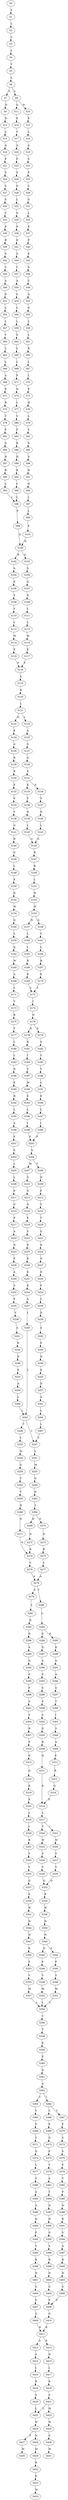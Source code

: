 strict digraph  {
	S0 -> S1 [ label = S ];
	S1 -> S2 [ label = L ];
	S2 -> S3 [ label = L ];
	S3 -> S4 [ label = L ];
	S4 -> S5 [ label = V ];
	S5 -> S6 [ label = L ];
	S6 -> S7 [ label = G ];
	S6 -> S8 [ label = S ];
	S7 -> S9 [ label = D ];
	S8 -> S10 [ label = N ];
	S8 -> S11 [ label = G ];
	S9 -> S12 [ label = D ];
	S10 -> S13 [ label = E ];
	S11 -> S14 [ label = E ];
	S12 -> S15 [ label = L ];
	S13 -> S16 [ label = L ];
	S14 -> S17 [ label = V ];
	S15 -> S18 [ label = A ];
	S16 -> S19 [ label = A ];
	S17 -> S20 [ label = A ];
	S18 -> S21 [ label = P ];
	S19 -> S22 [ label = S ];
	S20 -> S23 [ label = P ];
	S21 -> S24 [ label = S ];
	S22 -> S25 [ label = P ];
	S23 -> S26 [ label = S ];
	S24 -> S27 [ label = S ];
	S25 -> S28 [ label = C ];
	S26 -> S29 [ label = G ];
	S27 -> S30 [ label = P ];
	S28 -> S31 [ label = G ];
	S29 -> S32 [ label = L ];
	S30 -> S33 [ label = V ];
	S31 -> S34 [ label = L ];
	S32 -> S35 [ label = Q ];
	S33 -> S36 [ label = P ];
	S34 -> S37 [ label = E ];
	S35 -> S38 [ label = P ];
	S36 -> S39 [ label = R ];
	S37 -> S40 [ label = P ];
	S38 -> S41 [ label = D ];
	S39 -> S42 [ label = G ];
	S40 -> S43 [ label = E ];
	S41 -> S44 [ label = A ];
	S42 -> S45 [ label = C ];
	S43 -> S46 [ label = A ];
	S44 -> S47 [ label = C ];
	S45 -> S48 [ label = A ];
	S46 -> S49 [ label = C ];
	S47 -> S50 [ label = A ];
	S48 -> S51 [ label = D ];
	S49 -> S52 [ label = A ];
	S50 -> S53 [ label = S ];
	S51 -> S54 [ label = L ];
	S52 -> S55 [ label = G ];
	S53 -> S56 [ label = L ];
	S54 -> S57 [ label = L ];
	S55 -> S58 [ label = L ];
	S56 -> S59 [ label = L ];
	S57 -> S60 [ label = T ];
	S58 -> S61 [ label = L ];
	S59 -> S62 [ label = S ];
	S60 -> S63 [ label = L ];
	S61 -> S64 [ label = R ];
	S62 -> S65 [ label = L ];
	S63 -> S66 [ label = L ];
	S64 -> S67 [ label = L ];
	S65 -> S68 [ label = L ];
	S66 -> S69 [ label = A ];
	S67 -> S70 [ label = L ];
	S68 -> S71 [ label = P ];
	S69 -> S72 [ label = E ];
	S70 -> S73 [ label = P ];
	S71 -> S74 [ label = Q ];
	S72 -> S75 [ label = R ];
	S73 -> S76 [ label = H ];
	S74 -> S77 [ label = L ];
	S75 -> S78 [ label = V ];
	S76 -> S79 [ label = L ];
	S77 -> S80 [ label = V ];
	S78 -> S81 [ label = P ];
	S79 -> S82 [ label = V ];
	S80 -> S83 [ label = P ];
	S81 -> S84 [ label = G ];
	S82 -> S85 [ label = A ];
	S83 -> S86 [ label = K ];
	S84 -> S87 [ label = H ];
	S85 -> S88 [ label = S ];
	S86 -> S89 [ label = H ];
	S87 -> S90 [ label = R ];
	S88 -> S91 [ label = H ];
	S89 -> S92 [ label = R ];
	S90 -> S93 [ label = L ];
	S91 -> S94 [ label = Q ];
	S92 -> S95 [ label = L ];
	S93 -> S96 [ label = L ];
	S94 -> S97 [ label = L ];
	S95 -> S96 [ label = L ];
	S96 -> S98 [ label = P ];
	S97 -> S99 [ label = L ];
	S98 -> S100 [ label = Q ];
	S99 -> S101 [ label = P ];
	S100 -> S102 [ label = R ];
	S100 -> S103 [ label = Q ];
	S101 -> S100 [ label = Q ];
	S102 -> S104 [ label = A ];
	S103 -> S105 [ label = S ];
	S104 -> S106 [ label = E ];
	S105 -> S107 [ label = Q ];
	S106 -> S108 [ label = S ];
	S107 -> S109 [ label = G ];
	S108 -> S110 [ label = V ];
	S109 -> S111 [ label = I ];
	S110 -> S112 [ label = L ];
	S111 -> S113 [ label = L ];
	S112 -> S114 [ label = M ];
	S113 -> S115 [ label = M ];
	S114 -> S116 [ label = E ];
	S115 -> S117 [ label = E ];
	S116 -> S118 [ label = F ];
	S117 -> S118 [ label = F ];
	S118 -> S119 [ label = L ];
	S119 -> S120 [ label = K ];
	S120 -> S121 [ label = L ];
	S121 -> S122 [ label = Q ];
	S121 -> S123 [ label = L ];
	S122 -> S124 [ label = E ];
	S123 -> S125 [ label = A ];
	S124 -> S126 [ label = A ];
	S125 -> S127 [ label = G ];
	S126 -> S128 [ label = R ];
	S127 -> S129 [ label = Q ];
	S128 -> S130 [ label = R ];
	S129 -> S131 [ label = S ];
	S130 -> S132 [ label = E ];
	S131 -> S133 [ label = E ];
	S131 -> S134 [ label = D ];
	S132 -> S135 [ label = E ];
	S133 -> S136 [ label = S ];
	S134 -> S137 [ label = S ];
	S135 -> S138 [ label = V ];
	S136 -> S139 [ label = D ];
	S137 -> S140 [ label = D ];
	S138 -> S141 [ label = G ];
	S139 -> S142 [ label = L ];
	S140 -> S143 [ label = L ];
	S141 -> S144 [ label = D ];
	S142 -> S145 [ label = G ];
	S143 -> S145 [ label = G ];
	S144 -> S146 [ label = G ];
	S145 -> S147 [ label = R ];
	S146 -> S148 [ label = L ];
	S147 -> S149 [ label = R ];
	S148 -> S150 [ label = E ];
	S149 -> S151 [ label = L ];
	S150 -> S152 [ label = D ];
	S151 -> S153 [ label = H ];
	S152 -> S154 [ label = W ];
	S153 -> S155 [ label = W ];
	S154 -> S156 [ label = Q ];
	S155 -> S157 [ label = H ];
	S155 -> S158 [ label = Q ];
	S156 -> S159 [ label = L ];
	S157 -> S160 [ label = L ];
	S158 -> S161 [ label = V ];
	S159 -> S162 [ label = Q ];
	S160 -> S163 [ label = L ];
	S161 -> S164 [ label = L ];
	S162 -> S165 [ label = W ];
	S163 -> S166 [ label = R ];
	S164 -> S167 [ label = R ];
	S165 -> S168 [ label = A ];
	S166 -> S169 [ label = E ];
	S167 -> S170 [ label = E ];
	S168 -> S171 [ label = L ];
	S169 -> S172 [ label = L ];
	S170 -> S172 [ label = L ];
	S171 -> S173 [ label = V ];
	S172 -> S174 [ label = I ];
	S173 -> S175 [ label = R ];
	S174 -> S176 [ label = N ];
	S175 -> S177 [ label = T ];
	S176 -> S178 [ label = K ];
	S176 -> S179 [ label = E ];
	S177 -> S180 [ label = L ];
	S178 -> S181 [ label = R ];
	S179 -> S182 [ label = S ];
	S180 -> S183 [ label = L ];
	S181 -> S184 [ label = I ];
	S182 -> S185 [ label = V ];
	S183 -> S186 [ label = D ];
	S184 -> S187 [ label = V ];
	S185 -> S188 [ label = V ];
	S186 -> S189 [ label = E ];
	S187 -> S190 [ label = M ];
	S188 -> S191 [ label = L ];
	S189 -> S192 [ label = R ];
	S190 -> S193 [ label = E ];
	S191 -> S194 [ label = E ];
	S192 -> S195 [ label = L ];
	S193 -> S196 [ label = L ];
	S194 -> S197 [ label = L ];
	S195 -> S198 [ label = A ];
	S196 -> S199 [ label = I ];
	S197 -> S200 [ label = I ];
	S198 -> S201 [ label = F ];
	S199 -> S202 [ label = P ];
	S200 -> S202 [ label = P ];
	S201 -> S203 [ label = E ];
	S202 -> S204 [ label = G ];
	S203 -> S205 [ label = L ];
	S204 -> S206 [ label = V ];
	S204 -> S207 [ label = M ];
	S205 -> S208 [ label = L ];
	S206 -> S209 [ label = N ];
	S207 -> S210 [ label = G ];
	S208 -> S211 [ label = P ];
	S209 -> S212 [ label = P ];
	S210 -> S213 [ label = G ];
	S211 -> S214 [ label = G ];
	S212 -> S215 [ label = V ];
	S213 -> S216 [ label = Q ];
	S214 -> S217 [ label = P ];
	S215 -> S218 [ label = T ];
	S216 -> S219 [ label = E ];
	S217 -> S220 [ label = A ];
	S218 -> S221 [ label = G ];
	S219 -> S222 [ label = S ];
	S220 -> S223 [ label = N ];
	S221 -> S224 [ label = D ];
	S222 -> S225 [ label = P ];
	S223 -> S226 [ label = P ];
	S224 -> S227 [ label = G ];
	S225 -> S228 [ label = R ];
	S226 -> S229 [ label = A ];
	S227 -> S230 [ label = D ];
	S228 -> S231 [ label = E ];
	S229 -> S232 [ label = S ];
	S230 -> S233 [ label = P ];
	S231 -> S234 [ label = E ];
	S232 -> S235 [ label = P ];
	S233 -> S236 [ label = C ];
	S234 -> S237 [ label = A ];
	S235 -> S238 [ label = V ];
	S236 -> S239 [ label = D ];
	S237 -> S240 [ label = L ];
	S238 -> S241 [ label = A ];
	S239 -> S242 [ label = S ];
	S240 -> S243 [ label = L ];
	S241 -> S244 [ label = H ];
	S242 -> S245 [ label = P ];
	S243 -> S246 [ label = T ];
	S243 -> S247 [ label = C ];
	S244 -> S248 [ label = D ];
	S245 -> S249 [ label = Q ];
	S246 -> S250 [ label = L ];
	S247 -> S251 [ label = L ];
	S248 -> S252 [ label = E ];
	S249 -> S253 [ label = E ];
	S250 -> S254 [ label = M ];
	S251 -> S255 [ label = M ];
	S252 -> S256 [ label = A ];
	S253 -> S257 [ label = D ];
	S254 -> S258 [ label = Q ];
	S255 -> S259 [ label = Q ];
	S256 -> S260 [ label = L ];
	S257 -> S261 [ label = A ];
	S258 -> S262 [ label = Y ];
	S259 -> S263 [ label = D ];
	S260 -> S243 [ label = L ];
	S261 -> S264 [ label = L ];
	S262 -> S265 [ label = T ];
	S263 -> S266 [ label = T ];
	S264 -> S267 [ label = L ];
	S265 -> S268 [ label = H ];
	S266 -> S269 [ label = H ];
	S266 -> S270 [ label = N ];
	S267 -> S247 [ label = C ];
	S268 -> S271 [ label = N ];
	S269 -> S272 [ label = N ];
	S270 -> S273 [ label = N ];
	S271 -> S274 [ label = R ];
	S272 -> S274 [ label = R ];
	S273 -> S275 [ label = R ];
	S274 -> S276 [ label = V ];
	S275 -> S277 [ label = V ];
	S276 -> S278 [ label = A ];
	S277 -> S278 [ label = A ];
	S278 -> S279 [ label = S ];
	S278 -> S280 [ label = T ];
	S279 -> S281 [ label = L ];
	S280 -> S282 [ label = L ];
	S281 -> S283 [ label = D ];
	S282 -> S284 [ label = D ];
	S282 -> S285 [ label = E ];
	S283 -> S286 [ label = D ];
	S284 -> S287 [ label = D ];
	S285 -> S288 [ label = D ];
	S286 -> S289 [ label = A ];
	S287 -> S290 [ label = S ];
	S288 -> S291 [ label = A ];
	S289 -> S292 [ label = G ];
	S290 -> S293 [ label = S ];
	S291 -> S294 [ label = A ];
	S292 -> S295 [ label = G ];
	S293 -> S296 [ label = S ];
	S294 -> S297 [ label = G ];
	S295 -> S298 [ label = P ];
	S296 -> S299 [ label = S ];
	S297 -> S300 [ label = T ];
	S298 -> S301 [ label = A ];
	S299 -> S302 [ label = S ];
	S300 -> S303 [ label = I ];
	S301 -> S304 [ label = V ];
	S302 -> S305 [ label = E ];
	S303 -> S306 [ label = S ];
	S304 -> S307 [ label = R ];
	S305 -> S308 [ label = R ];
	S306 -> S309 [ label = A ];
	S307 -> S310 [ label = P ];
	S308 -> S311 [ label = Q ];
	S309 -> S312 [ label = E ];
	S310 -> S313 [ label = G ];
	S311 -> S314 [ label = E ];
	S312 -> S315 [ label = R ];
	S313 -> S316 [ label = Q ];
	S314 -> S317 [ label = L ];
	S315 -> S318 [ label = Q ];
	S316 -> S319 [ label = R ];
	S317 -> S320 [ label = V ];
	S317 -> S321 [ label = I ];
	S318 -> S314 [ label = E ];
	S319 -> S322 [ label = E ];
	S320 -> S323 [ label = W ];
	S321 -> S324 [ label = W ];
	S322 -> S325 [ label = L ];
	S323 -> S326 [ label = S ];
	S324 -> S327 [ label = S ];
	S325 -> S328 [ label = I ];
	S326 -> S329 [ label = V ];
	S327 -> S330 [ label = V ];
	S328 -> S331 [ label = R ];
	S329 -> S332 [ label = Q ];
	S330 -> S332 [ label = Q ];
	S331 -> S333 [ label = V ];
	S332 -> S334 [ label = R ];
	S333 -> S335 [ label = V ];
	S334 -> S336 [ label = W ];
	S335 -> S337 [ label = Q ];
	S336 -> S338 [ label = H ];
	S337 -> S339 [ label = S ];
	S338 -> S340 [ label = N ];
	S339 -> S341 [ label = W ];
	S340 -> S342 [ label = E ];
	S340 -> S343 [ label = Q ];
	S341 -> S344 [ label = H ];
	S342 -> S345 [ label = F ];
	S343 -> S346 [ label = F ];
	S344 -> S347 [ label = N ];
	S345 -> S348 [ label = V ];
	S346 -> S349 [ label = V ];
	S347 -> S350 [ label = K ];
	S348 -> S351 [ label = M ];
	S349 -> S352 [ label = M ];
	S350 -> S353 [ label = F ];
	S351 -> S354 [ label = L ];
	S352 -> S354 [ label = L ];
	S353 -> S355 [ label = V ];
	S354 -> S356 [ label = C ];
	S355 -> S357 [ label = M ];
	S356 -> S358 [ label = T ];
	S357 -> S354 [ label = L ];
	S358 -> S359 [ label = E ];
	S359 -> S360 [ label = P ];
	S360 -> S361 [ label = D ];
	S361 -> S362 [ label = A ];
	S362 -> S363 [ label = V ];
	S362 -> S364 [ label = T ];
	S363 -> S365 [ label = V ];
	S364 -> S366 [ label = C ];
	S364 -> S367 [ label = V ];
	S365 -> S368 [ label = P ];
	S366 -> S369 [ label = P ];
	S367 -> S370 [ label = P ];
	S368 -> S371 [ label = T ];
	S369 -> S372 [ label = G ];
	S370 -> S373 [ label = S ];
	S371 -> S374 [ label = Q ];
	S372 -> S375 [ label = P ];
	S373 -> S376 [ label = S ];
	S374 -> S377 [ label = L ];
	S375 -> S378 [ label = T ];
	S376 -> S379 [ label = P ];
	S377 -> S380 [ label = S ];
	S378 -> S381 [ label = A ];
	S379 -> S382 [ label = V ];
	S380 -> S383 [ label = A ];
	S381 -> S384 [ label = T ];
	S382 -> S385 [ label = P ];
	S383 -> S386 [ label = G ];
	S384 -> S387 [ label = N ];
	S385 -> S388 [ label = N ];
	S386 -> S389 [ label = Q ];
	S387 -> S390 [ label = H ];
	S388 -> S391 [ label = R ];
	S389 -> S392 [ label = P ];
	S390 -> S393 [ label = G ];
	S391 -> S394 [ label = S ];
	S392 -> S395 [ label = V ];
	S393 -> S396 [ label = S ];
	S394 -> S397 [ label = A ];
	S395 -> S398 [ label = R ];
	S396 -> S399 [ label = R ];
	S397 -> S400 [ label = R ];
	S398 -> S401 [ label = H ];
	S399 -> S402 [ label = N ];
	S400 -> S403 [ label = N ];
	S401 -> S404 [ label = G ];
	S402 -> S405 [ label = G ];
	S403 -> S406 [ label = G ];
	S404 -> S407 [ label = P ];
	S405 -> S408 [ label = P ];
	S406 -> S408 [ label = P ];
	S407 -> S409 [ label = G ];
	S408 -> S410 [ label = G ];
	S409 -> S411 [ label = R ];
	S410 -> S411 [ label = R ];
	S411 -> S412 [ label = S ];
	S411 -> S413 [ label = P ];
	S412 -> S414 [ label = A ];
	S413 -> S415 [ label = N ];
	S414 -> S416 [ label = L ];
	S415 -> S417 [ label = L ];
	S416 -> S418 [ label = R ];
	S417 -> S419 [ label = R ];
	S418 -> S420 [ label = S ];
	S419 -> S421 [ label = S ];
	S420 -> S422 [ label = L ];
	S421 -> S423 [ label = M ];
	S421 -> S422 [ label = L ];
	S422 -> S424 [ label = W ];
	S423 -> S425 [ label = W ];
	S424 -> S426 [ label = N ];
	S424 -> S427 [ label = S ];
	S425 -> S428 [ label = S ];
	S426 -> S429 [ label = M ];
	S427 -> S430 [ label = M ];
	S428 -> S431 [ label = M ];
	S429 -> S432 [ label = R ];
	S432 -> S433 [ label = E ];
	S433 -> S434 [ label = M ];
}
